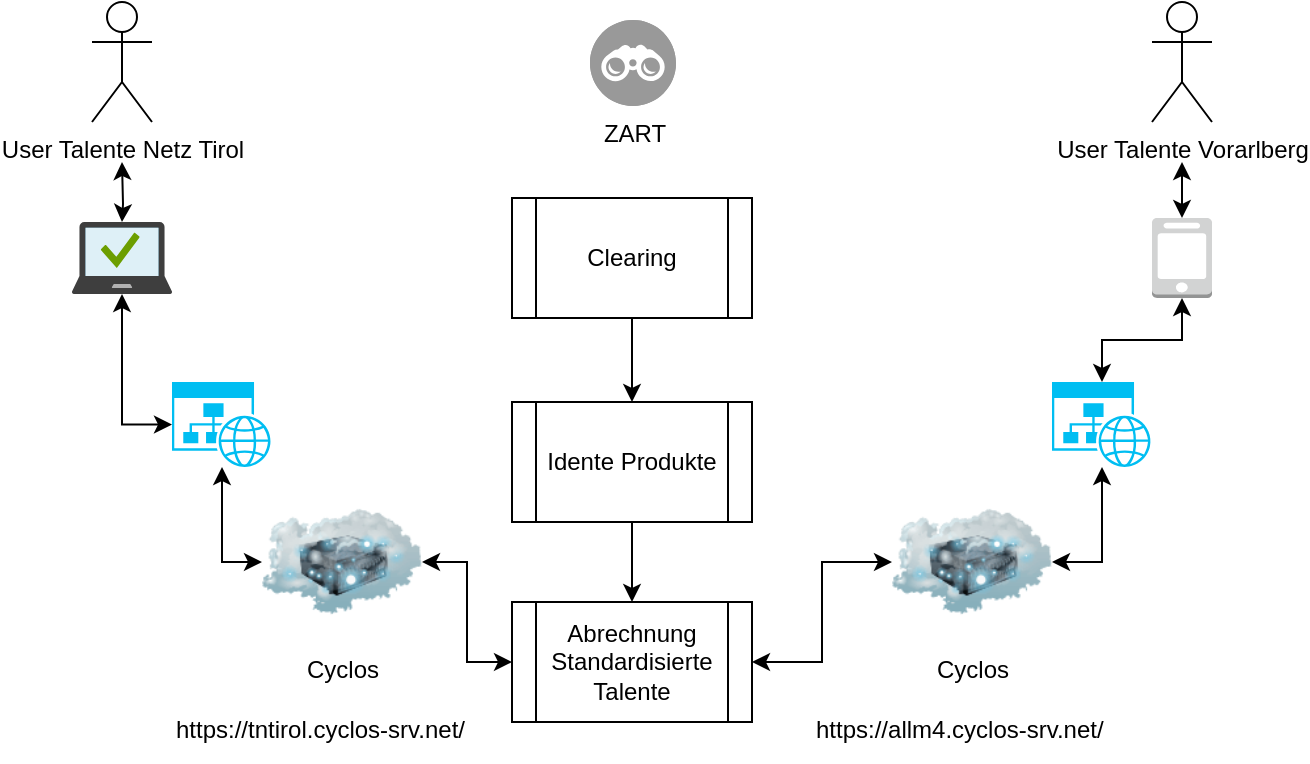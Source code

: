 <mxfile version="14.7.7" type="device"><diagram id="3-tzzUVPIixnoFWoyqRh" name="Page-1"><mxGraphModel dx="1422" dy="825" grid="1" gridSize="10" guides="1" tooltips="1" connect="1" arrows="1" fold="1" page="1" pageScale="1" pageWidth="827" pageHeight="1169" math="0" shadow="0"><root><mxCell id="0"/><mxCell id="1" parent="0"/><mxCell id="r4QwEXHfqi5PvhgL8hP9-25" value="" style="edgeStyle=orthogonalEdgeStyle;rounded=0;orthogonalLoop=1;jettySize=auto;html=1;startArrow=classic;startFill=1;" edge="1" parent="1" target="r4QwEXHfqi5PvhgL8hP9-3"><mxGeometry relative="1" as="geometry"><mxPoint x="145" y="170" as="sourcePoint"/></mxGeometry></mxCell><mxCell id="r4QwEXHfqi5PvhgL8hP9-1" value="User Talente Netz Tirol" style="shape=umlActor;verticalLabelPosition=bottom;verticalAlign=top;html=1;" vertex="1" parent="1"><mxGeometry x="130" y="90" width="30" height="60" as="geometry"/></mxCell><mxCell id="r4QwEXHfqi5PvhgL8hP9-22" style="edgeStyle=orthogonalEdgeStyle;rounded=0;orthogonalLoop=1;jettySize=auto;html=1;entryX=0.5;entryY=0;entryDx=0;entryDy=0;entryPerimeter=0;startArrow=classic;startFill=1;" edge="1" parent="1" target="r4QwEXHfqi5PvhgL8hP9-4"><mxGeometry relative="1" as="geometry"><mxPoint x="675" y="170" as="sourcePoint"/></mxGeometry></mxCell><mxCell id="r4QwEXHfqi5PvhgL8hP9-2" value="User Talente Vorarlberg" style="shape=umlActor;verticalLabelPosition=bottom;verticalAlign=top;html=1;" vertex="1" parent="1"><mxGeometry x="660" y="90" width="30" height="60" as="geometry"/></mxCell><mxCell id="r4QwEXHfqi5PvhgL8hP9-26" style="edgeStyle=orthogonalEdgeStyle;rounded=0;orthogonalLoop=1;jettySize=auto;html=1;entryX=0;entryY=0.5;entryDx=0;entryDy=0;entryPerimeter=0;startArrow=classic;startFill=1;" edge="1" parent="1" source="r4QwEXHfqi5PvhgL8hP9-3" target="r4QwEXHfqi5PvhgL8hP9-5"><mxGeometry relative="1" as="geometry"/></mxCell><mxCell id="r4QwEXHfqi5PvhgL8hP9-3" value="" style="aspect=fixed;html=1;points=[];align=center;image;fontSize=12;image=img/lib/mscae/Managed_Desktop.svg;" vertex="1" parent="1"><mxGeometry x="120" y="200" width="50" height="36" as="geometry"/></mxCell><mxCell id="r4QwEXHfqi5PvhgL8hP9-23" style="edgeStyle=orthogonalEdgeStyle;rounded=0;orthogonalLoop=1;jettySize=auto;html=1;entryX=0.5;entryY=0;entryDx=0;entryDy=0;entryPerimeter=0;startArrow=classic;startFill=1;" edge="1" parent="1" source="r4QwEXHfqi5PvhgL8hP9-4" target="r4QwEXHfqi5PvhgL8hP9-6"><mxGeometry relative="1" as="geometry"/></mxCell><mxCell id="r4QwEXHfqi5PvhgL8hP9-4" value="" style="outlineConnect=0;dashed=0;verticalLabelPosition=bottom;verticalAlign=top;align=center;html=1;shape=mxgraph.aws3.mobile_client;fillColor=#D2D3D3;gradientColor=none;" vertex="1" parent="1"><mxGeometry x="660" y="198" width="30" height="40" as="geometry"/></mxCell><mxCell id="r4QwEXHfqi5PvhgL8hP9-27" style="edgeStyle=orthogonalEdgeStyle;rounded=0;orthogonalLoop=1;jettySize=auto;html=1;entryX=0;entryY=0.5;entryDx=0;entryDy=0;startArrow=classic;startFill=1;" edge="1" parent="1" source="r4QwEXHfqi5PvhgL8hP9-5" target="r4QwEXHfqi5PvhgL8hP9-7"><mxGeometry relative="1" as="geometry"/></mxCell><mxCell id="r4QwEXHfqi5PvhgL8hP9-5" value="" style="verticalLabelPosition=bottom;html=1;verticalAlign=top;align=center;strokeColor=none;fillColor=#00BEF2;shape=mxgraph.azure.website_generic;pointerEvents=1;" vertex="1" parent="1"><mxGeometry x="170" y="280" width="50" height="42.5" as="geometry"/></mxCell><mxCell id="r4QwEXHfqi5PvhgL8hP9-24" style="edgeStyle=orthogonalEdgeStyle;rounded=0;orthogonalLoop=1;jettySize=auto;html=1;entryX=1;entryY=0.5;entryDx=0;entryDy=0;startArrow=classic;startFill=1;" edge="1" parent="1" source="r4QwEXHfqi5PvhgL8hP9-6" target="r4QwEXHfqi5PvhgL8hP9-13"><mxGeometry relative="1" as="geometry"/></mxCell><mxCell id="r4QwEXHfqi5PvhgL8hP9-6" value="" style="verticalLabelPosition=bottom;html=1;verticalAlign=top;align=center;strokeColor=none;fillColor=#00BEF2;shape=mxgraph.azure.website_generic;pointerEvents=1;" vertex="1" parent="1"><mxGeometry x="610" y="280" width="50" height="42.5" as="geometry"/></mxCell><mxCell id="r4QwEXHfqi5PvhgL8hP9-28" style="edgeStyle=orthogonalEdgeStyle;rounded=0;orthogonalLoop=1;jettySize=auto;html=1;entryX=0;entryY=0.5;entryDx=0;entryDy=0;startArrow=classic;startFill=1;" edge="1" parent="1" source="r4QwEXHfqi5PvhgL8hP9-7" target="r4QwEXHfqi5PvhgL8hP9-19"><mxGeometry relative="1" as="geometry"/></mxCell><mxCell id="r4QwEXHfqi5PvhgL8hP9-7" value="Cyclos" style="image;html=1;image=img/lib/clip_art/networking/Cloud_Server_128x128.png" vertex="1" parent="1"><mxGeometry x="215" y="330" width="80" height="80" as="geometry"/></mxCell><UserObject label="https://tntirol.cyclos-srv.net/" link="https://tntirol.cyclos-srv.net/" id="r4QwEXHfqi5PvhgL8hP9-8"><mxCell style="text;whiteSpace=wrap;html=1;" vertex="1" parent="1"><mxGeometry x="170" y="440" width="170" height="30" as="geometry"/></mxCell></UserObject><mxCell id="r4QwEXHfqi5PvhgL8hP9-29" style="edgeStyle=orthogonalEdgeStyle;rounded=0;orthogonalLoop=1;jettySize=auto;html=1;entryX=1;entryY=0.5;entryDx=0;entryDy=0;startArrow=classic;startFill=1;" edge="1" parent="1" source="r4QwEXHfqi5PvhgL8hP9-13" target="r4QwEXHfqi5PvhgL8hP9-19"><mxGeometry relative="1" as="geometry"/></mxCell><mxCell id="r4QwEXHfqi5PvhgL8hP9-13" value="Cyclos" style="image;html=1;image=img/lib/clip_art/networking/Cloud_Server_128x128.png" vertex="1" parent="1"><mxGeometry x="530" y="330" width="80" height="80" as="geometry"/></mxCell><UserObject label="https://allm4.cyclos-srv.net/" link="https://tntirol.cyclos-srv.net/" id="r4QwEXHfqi5PvhgL8hP9-14"><mxCell style="text;whiteSpace=wrap;html=1;" vertex="1" parent="1"><mxGeometry x="490" y="440" width="170" height="30" as="geometry"/></mxCell></UserObject><mxCell id="r4QwEXHfqi5PvhgL8hP9-18" value="" style="edgeStyle=orthogonalEdgeStyle;rounded=0;orthogonalLoop=1;jettySize=auto;html=1;" edge="1" parent="1" source="r4QwEXHfqi5PvhgL8hP9-16" target="r4QwEXHfqi5PvhgL8hP9-17"><mxGeometry relative="1" as="geometry"/></mxCell><mxCell id="r4QwEXHfqi5PvhgL8hP9-16" value="Clearing" style="shape=process;whiteSpace=wrap;html=1;backgroundOutline=1;" vertex="1" parent="1"><mxGeometry x="340" y="188" width="120" height="60" as="geometry"/></mxCell><mxCell id="r4QwEXHfqi5PvhgL8hP9-20" value="" style="edgeStyle=orthogonalEdgeStyle;rounded=0;orthogonalLoop=1;jettySize=auto;html=1;" edge="1" parent="1" source="r4QwEXHfqi5PvhgL8hP9-17" target="r4QwEXHfqi5PvhgL8hP9-19"><mxGeometry relative="1" as="geometry"/></mxCell><mxCell id="r4QwEXHfqi5PvhgL8hP9-17" value="Idente Produkte&lt;br&gt;" style="shape=process;whiteSpace=wrap;html=1;backgroundOutline=1;" vertex="1" parent="1"><mxGeometry x="340" y="290" width="120" height="60" as="geometry"/></mxCell><mxCell id="r4QwEXHfqi5PvhgL8hP9-19" value="Abrechnung Standardisierte Talente" style="shape=process;whiteSpace=wrap;html=1;backgroundOutline=1;" vertex="1" parent="1"><mxGeometry x="340" y="390" width="120" height="60" as="geometry"/></mxCell><mxCell id="r4QwEXHfqi5PvhgL8hP9-21" value="ZART" style="fillColor=#999999;verticalLabelPosition=bottom;html=1;strokeColor=#ffffff;verticalAlign=top;align=center;points=[[0.145,0.145,0],[0.5,0,0],[0.855,0.145,0],[1,0.5,0],[0.855,0.855,0],[0.5,1,0],[0.145,0.855,0],[0,0.5,0]];pointerEvents=1;shape=mxgraph.cisco_safe.compositeIcon;bgIcon=ellipse;resIcon=mxgraph.cisco_safe.capability.host_context;" vertex="1" parent="1"><mxGeometry x="379" y="99" width="43" height="43" as="geometry"/></mxCell></root></mxGraphModel></diagram></mxfile>